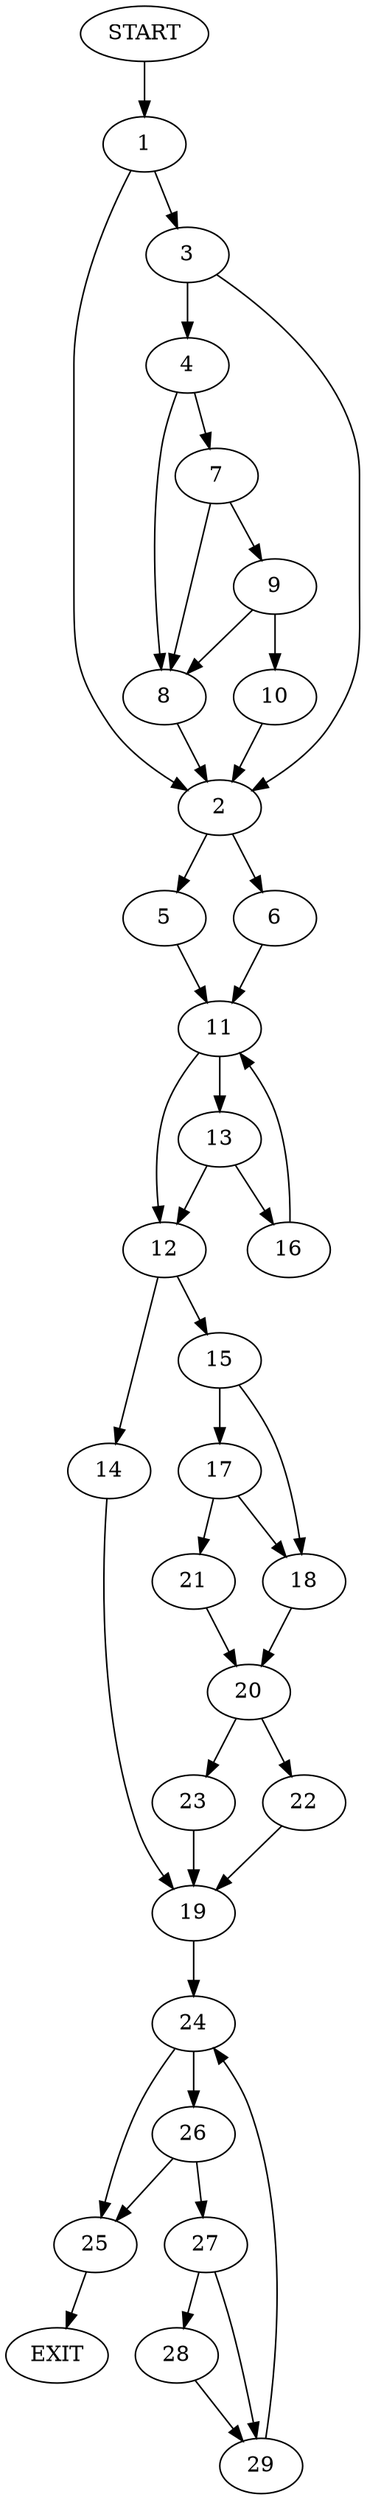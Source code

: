 digraph {
0 [label="START"]
30 [label="EXIT"]
0 -> 1
1 -> 2
1 -> 3
3 -> 4
3 -> 2
2 -> 5
2 -> 6
4 -> 7
4 -> 8
7 -> 8
7 -> 9
8 -> 2
9 -> 10
9 -> 8
10 -> 2
5 -> 11
6 -> 11
11 -> 12
11 -> 13
12 -> 14
12 -> 15
13 -> 12
13 -> 16
16 -> 11
15 -> 17
15 -> 18
14 -> 19
18 -> 20
17 -> 21
17 -> 18
21 -> 20
20 -> 22
20 -> 23
23 -> 19
22 -> 19
19 -> 24
24 -> 25
24 -> 26
25 -> 30
26 -> 25
26 -> 27
27 -> 28
27 -> 29
29 -> 24
28 -> 29
}
